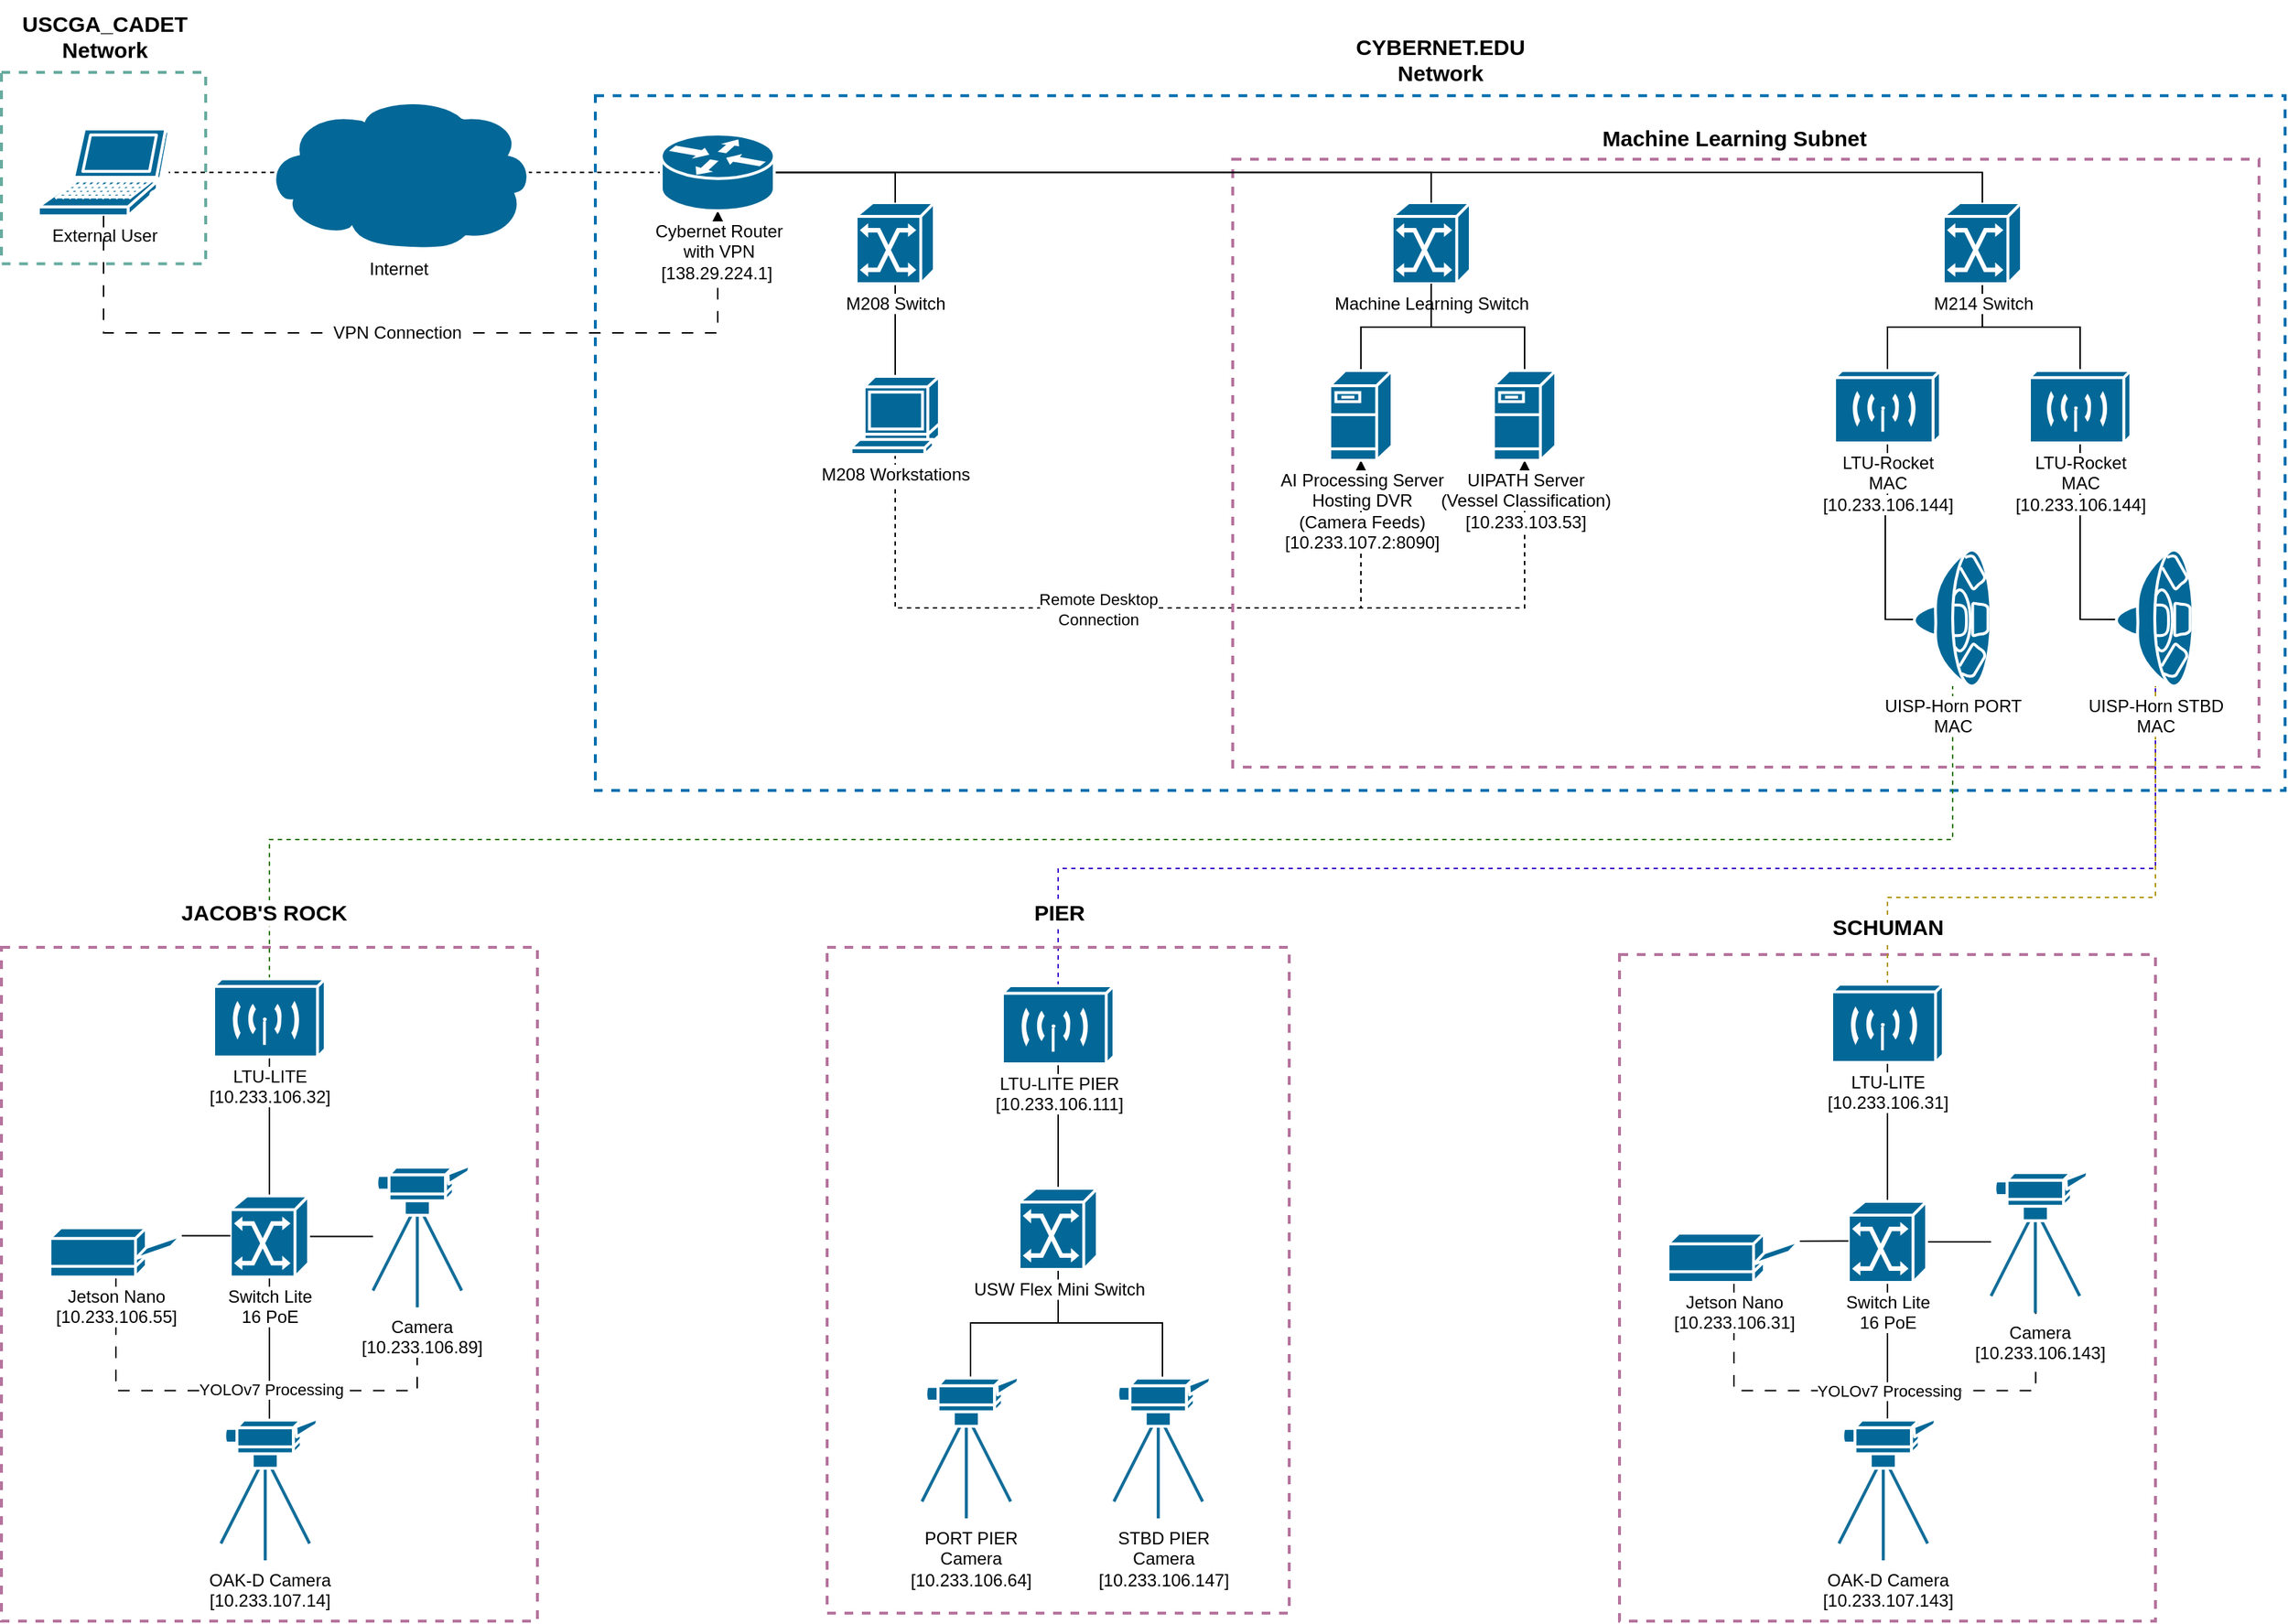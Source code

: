 <mxfile version="23.1.5" type="device">
  <diagram name="Page-1" id="EIQqQ-D2TEZldo85gOta">
    <mxGraphModel dx="2074" dy="1197" grid="1" gridSize="10" guides="1" tooltips="1" connect="1" arrows="1" fold="1" page="1" pageScale="1" pageWidth="850" pageHeight="1100" math="0" shadow="0">
      <root>
        <mxCell id="0" />
        <mxCell id="1" parent="0" />
        <mxCell id="iZx3XUQsl2NtSvlgJrzU-125" value="" style="rounded=0;whiteSpace=wrap;html=1;fillStyle=auto;fillColor=none;fontColor=#ffffff;strokeColor=#006EAF;dashed=1;align=center;strokeWidth=2;" parent="1" vertex="1">
          <mxGeometry x="510" y="106.12" width="1166.5" height="480" as="geometry" />
        </mxCell>
        <mxCell id="L0Q9ETwSBu3oOIiHteUa-1" style="edgeStyle=orthogonalEdgeStyle;rounded=0;orthogonalLoop=1;jettySize=auto;html=1;exitX=0.5;exitY=1;exitDx=0;exitDy=0;exitPerimeter=0;entryX=0.5;entryY=1;entryDx=0;entryDy=0;entryPerimeter=0;dashed=1;" edge="1" parent="1" source="iZx3XUQsl2NtSvlgJrzU-20" target="iZx3XUQsl2NtSvlgJrzU-136">
          <mxGeometry relative="1" as="geometry">
            <Array as="points">
              <mxPoint x="717" y="460" />
              <mxPoint x="1152" y="460" />
            </Array>
          </mxGeometry>
        </mxCell>
        <mxCell id="L0Q9ETwSBu3oOIiHteUa-3" style="edgeStyle=orthogonalEdgeStyle;rounded=0;orthogonalLoop=1;jettySize=auto;html=1;exitX=0.5;exitY=1;exitDx=0;exitDy=0;exitPerimeter=0;entryX=0.5;entryY=1;entryDx=0;entryDy=0;entryPerimeter=0;dashed=1;" edge="1" parent="1" source="iZx3XUQsl2NtSvlgJrzU-20" target="iZx3XUQsl2NtSvlgJrzU-17">
          <mxGeometry relative="1" as="geometry">
            <Array as="points">
              <mxPoint x="717" y="460" />
              <mxPoint x="1039" y="460" />
            </Array>
          </mxGeometry>
        </mxCell>
        <mxCell id="L0Q9ETwSBu3oOIiHteUa-7" value="Remote Desktop&lt;br&gt;Connection" style="edgeLabel;html=1;align=center;verticalAlign=middle;resizable=0;points=[];" vertex="1" connectable="0" parent="L0Q9ETwSBu3oOIiHteUa-3">
          <mxGeometry x="-0.071" y="-1" relative="1" as="geometry">
            <mxPoint as="offset" />
          </mxGeometry>
        </mxCell>
        <mxCell id="iZx3XUQsl2NtSvlgJrzU-140" style="edgeStyle=orthogonalEdgeStyle;rounded=0;orthogonalLoop=1;jettySize=auto;html=1;exitX=0.5;exitY=1;exitDx=0;exitDy=0;exitPerimeter=0;entryX=0.5;entryY=0.01;entryDx=0;entryDy=0;entryPerimeter=0;endArrow=none;endFill=0;" parent="1" source="iZx3XUQsl2NtSvlgJrzU-58" target="iZx3XUQsl2NtSvlgJrzU-138" edge="1">
          <mxGeometry relative="1" as="geometry" />
        </mxCell>
        <mxCell id="iZx3XUQsl2NtSvlgJrzU-79" value="" style="rounded=0;whiteSpace=wrap;html=1;fillStyle=auto;fillColor=none;fontColor=#ffffff;strokeColor=#B5739D;dashed=1;align=center;strokeWidth=2;" parent="1" vertex="1">
          <mxGeometry x="1217" y="699.5" width="370" height="460.5" as="geometry" />
        </mxCell>
        <mxCell id="iZx3XUQsl2NtSvlgJrzU-141" style="edgeStyle=orthogonalEdgeStyle;rounded=0;orthogonalLoop=1;jettySize=auto;html=1;exitX=0.5;exitY=1;exitDx=0;exitDy=0;exitPerimeter=0;endArrow=none;endFill=0;" parent="1" source="iZx3XUQsl2NtSvlgJrzU-83" target="iZx3XUQsl2NtSvlgJrzU-139" edge="1">
          <mxGeometry relative="1" as="geometry" />
        </mxCell>
        <mxCell id="iZx3XUQsl2NtSvlgJrzU-131" value="" style="rounded=0;whiteSpace=wrap;html=1;fillStyle=auto;fillColor=none;fontColor=#ffffff;strokeColor=#B5739D;dashed=1;align=center;strokeWidth=2;" parent="1" vertex="1">
          <mxGeometry x="950" y="150" width="708.5" height="420" as="geometry" />
        </mxCell>
        <mxCell id="iZx3XUQsl2NtSvlgJrzU-134" style="edgeStyle=orthogonalEdgeStyle;rounded=0;orthogonalLoop=1;jettySize=auto;html=1;exitX=0.5;exitY=0;exitDx=0;exitDy=0;exitPerimeter=0;endArrow=none;endFill=0;fillColor=#6a00ff;strokeColor=#3700CC;dashed=1;" parent="1" source="iZx3XUQsl2NtSvlgJrzU-45" target="iZx3XUQsl2NtSvlgJrzU-39" edge="1">
          <mxGeometry relative="1" as="geometry">
            <Array as="points">
              <mxPoint x="830" y="640" />
              <mxPoint x="1587" y="640" />
            </Array>
          </mxGeometry>
        </mxCell>
        <mxCell id="iZx3XUQsl2NtSvlgJrzU-135" value="&lt;font style=&quot;font-size: 15px;&quot;&gt;PIER&lt;/font&gt;" style="edgeLabel;html=1;align=center;verticalAlign=middle;resizable=0;points=[];fontStyle=1" parent="iZx3XUQsl2NtSvlgJrzU-134" vertex="1" connectable="0">
          <mxGeometry x="-0.869" y="-3" relative="1" as="geometry">
            <mxPoint x="-3" y="12" as="offset" />
          </mxGeometry>
        </mxCell>
        <mxCell id="iZx3XUQsl2NtSvlgJrzU-90" style="edgeStyle=orthogonalEdgeStyle;rounded=0;orthogonalLoop=1;jettySize=auto;html=1;exitX=0.5;exitY=0;exitDx=0;exitDy=0;exitPerimeter=0;endArrow=none;endFill=0;dashed=1;strokeWidth=1;fillColor=#e3c800;strokeColor=#B09500;" parent="1" source="iZx3XUQsl2NtSvlgJrzU-81" target="iZx3XUQsl2NtSvlgJrzU-39" edge="1">
          <mxGeometry relative="1" as="geometry">
            <Array as="points">
              <mxPoint x="1402" y="660" />
              <mxPoint x="1587" y="660" />
            </Array>
          </mxGeometry>
        </mxCell>
        <mxCell id="iZx3XUQsl2NtSvlgJrzU-102" value="&lt;font style=&quot;font-size: 15px;&quot;&gt;SCHUMAN&lt;/font&gt;" style="edgeLabel;html=1;align=center;verticalAlign=middle;resizable=0;points=[];fontStyle=1" parent="iZx3XUQsl2NtSvlgJrzU-90" vertex="1" connectable="0">
          <mxGeometry x="-0.227" y="2" relative="1" as="geometry">
            <mxPoint x="-91" y="22" as="offset" />
          </mxGeometry>
        </mxCell>
        <mxCell id="iZx3XUQsl2NtSvlgJrzU-112" style="edgeStyle=orthogonalEdgeStyle;rounded=0;orthogonalLoop=1;jettySize=auto;html=1;exitX=0.5;exitY=1;exitDx=0;exitDy=0;exitPerimeter=0;entryX=0.46;entryY=1;entryDx=0;entryDy=0;entryPerimeter=0;dashed=1;dashPattern=8 8;endArrow=none;endFill=0;" parent="1" source="iZx3XUQsl2NtSvlgJrzU-85" target="iZx3XUQsl2NtSvlgJrzU-84" edge="1">
          <mxGeometry relative="1" as="geometry">
            <Array as="points">
              <mxPoint x="1296.5" y="1000.75" />
              <mxPoint x="1504.5" y="1000.75" />
            </Array>
          </mxGeometry>
        </mxCell>
        <mxCell id="iZx3XUQsl2NtSvlgJrzU-113" value="YOLOv7 Processing" style="edgeLabel;html=1;align=center;verticalAlign=middle;resizable=0;points=[];" parent="iZx3XUQsl2NtSvlgJrzU-112" vertex="1" connectable="0">
          <mxGeometry x="0.039" relative="1" as="geometry">
            <mxPoint x="6" as="offset" />
          </mxGeometry>
        </mxCell>
        <mxCell id="iZx3XUQsl2NtSvlgJrzU-87" value="" style="rounded=0;whiteSpace=wrap;html=1;fillStyle=auto;fillColor=none;fontColor=#ffffff;strokeColor=#B5739D;dashed=1;align=center;strokeWidth=2;" parent="1" vertex="1">
          <mxGeometry x="100" y="694.5" width="370" height="465.5" as="geometry" />
        </mxCell>
        <mxCell id="iZx3XUQsl2NtSvlgJrzU-110" style="edgeStyle=orthogonalEdgeStyle;rounded=0;orthogonalLoop=1;jettySize=auto;html=1;exitX=0.5;exitY=1;exitDx=0;exitDy=0;exitPerimeter=0;entryX=0.455;entryY=1.179;entryDx=0;entryDy=0;entryPerimeter=0;endArrow=none;endFill=0;dashed=1;dashPattern=8 8;" parent="1" source="iZx3XUQsl2NtSvlgJrzU-60" target="iZx3XUQsl2NtSvlgJrzU-59" edge="1">
          <mxGeometry relative="1" as="geometry">
            <Array as="points">
              <mxPoint x="179" y="1000.75" />
              <mxPoint x="387" y="1000.75" />
            </Array>
          </mxGeometry>
        </mxCell>
        <mxCell id="iZx3XUQsl2NtSvlgJrzU-111" value="YOLOv7 Processing" style="edgeLabel;html=1;align=center;verticalAlign=middle;resizable=0;points=[];" parent="iZx3XUQsl2NtSvlgJrzU-110" vertex="1" connectable="0">
          <mxGeometry x="-0.037" y="-4" relative="1" as="geometry">
            <mxPoint x="28" y="-5" as="offset" />
          </mxGeometry>
        </mxCell>
        <mxCell id="iZx3XUQsl2NtSvlgJrzU-3" value="" style="rounded=0;whiteSpace=wrap;html=1;fillStyle=auto;fillColor=none;fontColor=#ffffff;strokeColor=#67AB9F;dashed=1;align=center;strokeWidth=2;" parent="1" vertex="1">
          <mxGeometry x="100" y="90" width="141" height="132.24" as="geometry" />
        </mxCell>
        <mxCell id="iZx3XUQsl2NtSvlgJrzU-88" value="" style="rounded=0;whiteSpace=wrap;html=1;fillStyle=auto;fillColor=none;fontColor=#ffffff;strokeColor=#B5739D;dashed=1;align=center;strokeWidth=2;" parent="1" vertex="1">
          <mxGeometry x="670" y="694.5" width="319" height="460" as="geometry" />
        </mxCell>
        <mxCell id="iZx3XUQsl2NtSvlgJrzU-92" style="edgeStyle=orthogonalEdgeStyle;rounded=0;orthogonalLoop=1;jettySize=auto;html=1;exitX=0.5;exitY=0;exitDx=0;exitDy=0;exitPerimeter=0;endArrow=none;endFill=0;dashed=1;strokeWidth=1;fillColor=#60a917;strokeColor=#2D7600;" parent="1" source="iZx3XUQsl2NtSvlgJrzU-57" target="iZx3XUQsl2NtSvlgJrzU-38" edge="1">
          <mxGeometry relative="1" as="geometry">
            <Array as="points">
              <mxPoint x="285" y="620" />
              <mxPoint x="1447" y="620" />
            </Array>
          </mxGeometry>
        </mxCell>
        <mxCell id="iZx3XUQsl2NtSvlgJrzU-99" value="&lt;font style=&quot;font-size: 15px;&quot;&gt;JACOB&#39;S ROCK&lt;/font&gt;" style="edgeLabel;html=1;align=center;verticalAlign=middle;resizable=0;points=[];fontStyle=1" parent="iZx3XUQsl2NtSvlgJrzU-92" vertex="1" connectable="0">
          <mxGeometry x="-0.751" relative="1" as="geometry">
            <mxPoint x="-78" y="50" as="offset" />
          </mxGeometry>
        </mxCell>
        <mxCell id="iZx3XUQsl2NtSvlgJrzU-76" style="edgeStyle=orthogonalEdgeStyle;rounded=0;orthogonalLoop=1;jettySize=auto;html=1;exitX=0.5;exitY=1;exitDx=0;exitDy=0;exitPerimeter=0;endArrow=none;endFill=0;" parent="1" source="iZx3XUQsl2NtSvlgJrzU-45" target="iZx3XUQsl2NtSvlgJrzU-48" edge="1">
          <mxGeometry relative="1" as="geometry" />
        </mxCell>
        <mxCell id="iZx3XUQsl2NtSvlgJrzU-72" style="edgeStyle=orthogonalEdgeStyle;rounded=0;orthogonalLoop=1;jettySize=auto;html=1;exitX=0.5;exitY=1;exitDx=0;exitDy=0;exitPerimeter=0;endArrow=none;endFill=0;" parent="1" source="iZx3XUQsl2NtSvlgJrzU-48" target="iZx3XUQsl2NtSvlgJrzU-46" edge="1">
          <mxGeometry relative="1" as="geometry" />
        </mxCell>
        <mxCell id="iZx3XUQsl2NtSvlgJrzU-73" style="edgeStyle=orthogonalEdgeStyle;rounded=0;orthogonalLoop=1;jettySize=auto;html=1;exitX=0.5;exitY=1;exitDx=0;exitDy=0;exitPerimeter=0;entryX=0.5;entryY=0.01;entryDx=0;entryDy=0;entryPerimeter=0;endArrow=none;endFill=0;" parent="1" source="iZx3XUQsl2NtSvlgJrzU-48" target="iZx3XUQsl2NtSvlgJrzU-47" edge="1">
          <mxGeometry relative="1" as="geometry" />
        </mxCell>
        <mxCell id="iZx3XUQsl2NtSvlgJrzU-69" style="edgeStyle=orthogonalEdgeStyle;rounded=0;orthogonalLoop=1;jettySize=auto;html=1;exitX=0.5;exitY=1;exitDx=0;exitDy=0;exitPerimeter=0;entryX=0;entryY=0.51;entryDx=0;entryDy=0;entryPerimeter=0;endArrow=none;endFill=0;" parent="1" source="iZx3XUQsl2NtSvlgJrzU-23" target="iZx3XUQsl2NtSvlgJrzU-38" edge="1">
          <mxGeometry relative="1" as="geometry" />
        </mxCell>
        <mxCell id="iZx3XUQsl2NtSvlgJrzU-70" style="edgeStyle=orthogonalEdgeStyle;rounded=0;orthogonalLoop=1;jettySize=auto;html=1;exitX=0.5;exitY=1;exitDx=0;exitDy=0;exitPerimeter=0;entryX=0;entryY=0.51;entryDx=0;entryDy=0;entryPerimeter=0;endArrow=none;endFill=0;" parent="1" source="iZx3XUQsl2NtSvlgJrzU-24" target="iZx3XUQsl2NtSvlgJrzU-39" edge="1">
          <mxGeometry relative="1" as="geometry" />
        </mxCell>
        <mxCell id="iZx3XUQsl2NtSvlgJrzU-67" style="edgeStyle=orthogonalEdgeStyle;rounded=0;orthogonalLoop=1;jettySize=auto;html=1;exitX=0.5;exitY=1;exitDx=0;exitDy=0;exitPerimeter=0;entryX=0.5;entryY=0;entryDx=0;entryDy=0;entryPerimeter=0;endArrow=none;endFill=0;" parent="1" source="iZx3XUQsl2NtSvlgJrzU-12" target="iZx3XUQsl2NtSvlgJrzU-20" edge="1">
          <mxGeometry relative="1" as="geometry" />
        </mxCell>
        <mxCell id="iZx3XUQsl2NtSvlgJrzU-1" value="&lt;span style=&quot;background-color: rgb(255, 255, 255);&quot;&gt;External User&lt;/span&gt;" style="shape=mxgraph.cisco.computers_and_peripherals.laptop;sketch=0;html=1;pointerEvents=1;dashed=0;fillColor=#036897;strokeColor=#ffffff;strokeWidth=2;verticalLabelPosition=bottom;verticalAlign=top;align=center;outlineConnect=0;" parent="1" vertex="1">
          <mxGeometry x="125.5" y="129.12" width="90" height="60" as="geometry" />
        </mxCell>
        <mxCell id="iZx3XUQsl2NtSvlgJrzU-7" style="edgeStyle=none;rounded=0;orthogonalLoop=1;jettySize=auto;html=1;exitX=0.04;exitY=0.5;exitDx=0;exitDy=0;exitPerimeter=0;endArrow=none;endFill=0;dashed=1;" parent="1" source="iZx3XUQsl2NtSvlgJrzU-5" target="iZx3XUQsl2NtSvlgJrzU-1" edge="1">
          <mxGeometry relative="1" as="geometry" />
        </mxCell>
        <mxCell id="iZx3XUQsl2NtSvlgJrzU-10" style="edgeStyle=none;rounded=0;orthogonalLoop=1;jettySize=auto;html=1;exitX=0.98;exitY=0.5;exitDx=0;exitDy=0;exitPerimeter=0;endArrow=none;endFill=0;dashed=1;" parent="1" source="iZx3XUQsl2NtSvlgJrzU-5" target="iZx3XUQsl2NtSvlgJrzU-9" edge="1">
          <mxGeometry relative="1" as="geometry" />
        </mxCell>
        <mxCell id="iZx3XUQsl2NtSvlgJrzU-5" value="&lt;span style=&quot;background-color: rgb(255, 255, 255);&quot;&gt;Internet&lt;/span&gt;" style="shape=mxgraph.cisco.storage.cloud;sketch=0;html=1;pointerEvents=1;dashed=0;fillColor=#036897;strokeColor=#ffffff;strokeWidth=2;verticalLabelPosition=bottom;verticalAlign=top;align=center;outlineConnect=0;" parent="1" vertex="1">
          <mxGeometry x="281" y="106.12" width="186" height="106" as="geometry" />
        </mxCell>
        <mxCell id="iZx3XUQsl2NtSvlgJrzU-68" style="edgeStyle=orthogonalEdgeStyle;rounded=0;orthogonalLoop=1;jettySize=auto;html=1;exitX=0.5;exitY=1;exitDx=0;exitDy=0;exitPerimeter=0;endArrow=none;endFill=0;" parent="1" source="iZx3XUQsl2NtSvlgJrzU-11" target="iZx3XUQsl2NtSvlgJrzU-17" edge="1">
          <mxGeometry relative="1" as="geometry" />
        </mxCell>
        <mxCell id="iZx3XUQsl2NtSvlgJrzU-11" value="&lt;span style=&quot;background-color: rgb(255, 255, 255);&quot;&gt;Machine Learning Switch&lt;/span&gt;" style="shape=mxgraph.cisco.switches.atm_switch;sketch=0;html=1;pointerEvents=1;dashed=0;fillColor=#036897;strokeColor=#ffffff;strokeWidth=2;verticalLabelPosition=bottom;verticalAlign=top;align=center;outlineConnect=0;" parent="1" vertex="1">
          <mxGeometry x="1060" y="180" width="54" height="56" as="geometry" />
        </mxCell>
        <mxCell id="iZx3XUQsl2NtSvlgJrzU-12" value="&lt;span style=&quot;background-color: rgb(255, 255, 255);&quot;&gt;M208 Switch&lt;/span&gt;" style="shape=mxgraph.cisco.switches.atm_switch;sketch=0;html=1;pointerEvents=1;dashed=0;fillColor=#036897;strokeColor=#ffffff;strokeWidth=2;verticalLabelPosition=bottom;verticalAlign=top;align=center;outlineConnect=0;" parent="1" vertex="1">
          <mxGeometry x="690" y="180" width="54" height="56" as="geometry" />
        </mxCell>
        <mxCell id="iZx3XUQsl2NtSvlgJrzU-74" style="edgeStyle=orthogonalEdgeStyle;rounded=0;orthogonalLoop=1;jettySize=auto;html=1;exitX=0.5;exitY=1;exitDx=0;exitDy=0;exitPerimeter=0;endArrow=none;endFill=0;" parent="1" source="iZx3XUQsl2NtSvlgJrzU-13" target="iZx3XUQsl2NtSvlgJrzU-23" edge="1">
          <mxGeometry relative="1" as="geometry" />
        </mxCell>
        <mxCell id="iZx3XUQsl2NtSvlgJrzU-75" style="edgeStyle=orthogonalEdgeStyle;rounded=0;orthogonalLoop=1;jettySize=auto;html=1;exitX=0.5;exitY=1;exitDx=0;exitDy=0;exitPerimeter=0;endArrow=none;endFill=0;" parent="1" source="iZx3XUQsl2NtSvlgJrzU-13" target="iZx3XUQsl2NtSvlgJrzU-24" edge="1">
          <mxGeometry relative="1" as="geometry" />
        </mxCell>
        <mxCell id="iZx3XUQsl2NtSvlgJrzU-13" value="&lt;span style=&quot;background-color: rgb(255, 255, 255);&quot;&gt;M214 Switch&lt;/span&gt;" style="shape=mxgraph.cisco.switches.atm_switch;sketch=0;html=1;pointerEvents=1;dashed=0;fillColor=#036897;strokeColor=#ffffff;strokeWidth=2;verticalLabelPosition=bottom;verticalAlign=top;align=center;outlineConnect=0;" parent="1" vertex="1">
          <mxGeometry x="1440.5" y="180" width="54" height="56" as="geometry" />
        </mxCell>
        <mxCell id="iZx3XUQsl2NtSvlgJrzU-14" style="edgeStyle=orthogonalEdgeStyle;rounded=0;orthogonalLoop=1;jettySize=auto;html=1;exitX=1;exitY=0.5;exitDx=0;exitDy=0;exitPerimeter=0;entryX=0.5;entryY=0;entryDx=0;entryDy=0;entryPerimeter=0;endArrow=none;endFill=0;" parent="1" source="iZx3XUQsl2NtSvlgJrzU-9" target="iZx3XUQsl2NtSvlgJrzU-11" edge="1">
          <mxGeometry relative="1" as="geometry" />
        </mxCell>
        <mxCell id="iZx3XUQsl2NtSvlgJrzU-15" style="edgeStyle=orthogonalEdgeStyle;rounded=0;orthogonalLoop=1;jettySize=auto;html=1;exitX=1;exitY=0.5;exitDx=0;exitDy=0;exitPerimeter=0;entryX=0.5;entryY=0;entryDx=0;entryDy=0;entryPerimeter=0;endArrow=none;endFill=0;" parent="1" source="iZx3XUQsl2NtSvlgJrzU-9" target="iZx3XUQsl2NtSvlgJrzU-13" edge="1">
          <mxGeometry relative="1" as="geometry" />
        </mxCell>
        <mxCell id="iZx3XUQsl2NtSvlgJrzU-16" style="edgeStyle=orthogonalEdgeStyle;rounded=0;orthogonalLoop=1;jettySize=auto;html=1;exitX=1;exitY=0.5;exitDx=0;exitDy=0;exitPerimeter=0;entryX=0.5;entryY=0;entryDx=0;entryDy=0;entryPerimeter=0;endArrow=none;endFill=0;" parent="1" source="iZx3XUQsl2NtSvlgJrzU-9" target="iZx3XUQsl2NtSvlgJrzU-12" edge="1">
          <mxGeometry relative="1" as="geometry" />
        </mxCell>
        <mxCell id="iZx3XUQsl2NtSvlgJrzU-17" value="&lt;span style=&quot;background-color: rgb(255, 255, 255);&quot;&gt;AI Processing Server&lt;br&gt;Hosting DVR&lt;br&gt;(Camera Feeds)&lt;br&gt;[10.233.107.2:8090]&lt;/span&gt;" style="shape=mxgraph.cisco.servers.fileserver;sketch=0;html=1;pointerEvents=1;dashed=0;fillColor=#036897;strokeColor=#ffffff;strokeWidth=2;verticalLabelPosition=bottom;verticalAlign=top;align=center;outlineConnect=0;" parent="1" vertex="1">
          <mxGeometry x="1017" y="296" width="43" height="62" as="geometry" />
        </mxCell>
        <mxCell id="iZx3XUQsl2NtSvlgJrzU-23" value="&lt;span style=&quot;background-color: rgb(255, 255, 255);&quot;&gt;LTU-Rocket&lt;br&gt;MAC&lt;br&gt;[10.233.106.144]&lt;/span&gt;" style="shape=mxgraph.cisco.wireless.wireless_transport;sketch=0;html=1;pointerEvents=1;dashed=0;fillColor=#036897;strokeColor=#ffffff;strokeWidth=2;verticalLabelPosition=bottom;verticalAlign=top;align=center;outlineConnect=0;" parent="1" vertex="1">
          <mxGeometry x="1365.5" y="296" width="73" height="50" as="geometry" />
        </mxCell>
        <mxCell id="iZx3XUQsl2NtSvlgJrzU-24" value="&lt;span style=&quot;background-color: rgb(255, 255, 255);&quot;&gt;LTU-Rocket &lt;br&gt;MAC&lt;br style=&quot;border-color: var(--border-color);&quot;&gt;[10.233.106.144]&lt;/span&gt;" style="shape=mxgraph.cisco.wireless.wireless_transport;sketch=0;html=1;pointerEvents=1;dashed=0;fillColor=#036897;strokeColor=#ffffff;strokeWidth=2;verticalLabelPosition=bottom;verticalAlign=top;align=center;outlineConnect=0;" parent="1" vertex="1">
          <mxGeometry x="1500" y="296" width="70" height="50" as="geometry" />
        </mxCell>
        <mxCell id="iZx3XUQsl2NtSvlgJrzU-38" value="&lt;span style=&quot;background-color: rgb(255, 255, 255);&quot;&gt;UISP-Horn PORT&lt;br&gt;MAC&lt;/span&gt;" style="shape=mxgraph.cisco.computers_and_peripherals.speaker;sketch=0;html=1;pointerEvents=1;dashed=0;fillColor=#036897;strokeColor=#ffffff;strokeWidth=2;verticalLabelPosition=bottom;verticalAlign=top;align=center;outlineConnect=0;" parent="1" vertex="1">
          <mxGeometry x="1420.5" y="420" width="53" height="94" as="geometry" />
        </mxCell>
        <mxCell id="iZx3XUQsl2NtSvlgJrzU-39" value="&lt;span style=&quot;background-color: rgb(255, 255, 255);&quot;&gt;UISP-Horn STBD&lt;br&gt;MAC&lt;/span&gt;" style="shape=mxgraph.cisco.computers_and_peripherals.speaker;sketch=0;html=1;pointerEvents=1;dashed=0;fillColor=#036897;strokeColor=#ffffff;strokeWidth=2;verticalLabelPosition=bottom;verticalAlign=top;align=center;outlineConnect=0;" parent="1" vertex="1">
          <mxGeometry x="1560" y="420" width="53" height="94" as="geometry" />
        </mxCell>
        <mxCell id="iZx3XUQsl2NtSvlgJrzU-45" value="&lt;span style=&quot;background-color: rgb(255, 255, 255);&quot;&gt;LTU-LITE PIER&lt;br&gt;[10.233.106.111]&lt;/span&gt;" style="shape=mxgraph.cisco.wireless.wireless_transport;sketch=0;html=1;pointerEvents=1;dashed=0;fillColor=#036897;strokeColor=#ffffff;strokeWidth=2;verticalLabelPosition=bottom;verticalAlign=top;align=center;outlineConnect=0;" parent="1" vertex="1">
          <mxGeometry x="791" y="721" width="77" height="54" as="geometry" />
        </mxCell>
        <mxCell id="iZx3XUQsl2NtSvlgJrzU-47" value="&lt;span style=&quot;background-color: rgb(255, 255, 255);&quot;&gt;STBD PIER&lt;br&gt;Camera&lt;br&gt;[10.233.106.147]&lt;/span&gt;" style="shape=mxgraph.cisco.computers_and_peripherals.video_camera;sketch=0;html=1;pointerEvents=1;dashed=0;fillColor=#036897;strokeColor=#ffffff;strokeWidth=2;verticalLabelPosition=bottom;verticalAlign=top;align=center;outlineConnect=0;" parent="1" vertex="1">
          <mxGeometry x="868" y="991" width="67" height="98" as="geometry" />
        </mxCell>
        <mxCell id="iZx3XUQsl2NtSvlgJrzU-46" value="&lt;span style=&quot;background-color: rgb(255, 255, 255);&quot;&gt;PORT PIER&lt;br&gt;Camera&lt;br&gt;[10.233.106.64]&lt;/span&gt;" style="shape=mxgraph.cisco.computers_and_peripherals.video_camera;sketch=0;html=1;pointerEvents=1;dashed=0;fillColor=#036897;strokeColor=#ffffff;strokeWidth=2;verticalLabelPosition=bottom;verticalAlign=top;align=center;outlineConnect=0;" parent="1" vertex="1">
          <mxGeometry x="735.5" y="991" width="67" height="98" as="geometry" />
        </mxCell>
        <mxCell id="iZx3XUQsl2NtSvlgJrzU-48" value="&lt;span style=&quot;background-color: rgb(255, 255, 255);&quot;&gt;USW Flex Mini Switch&lt;/span&gt;" style="shape=mxgraph.cisco.switches.atm_switch;sketch=0;html=1;pointerEvents=1;dashed=0;fillColor=#036897;strokeColor=#ffffff;strokeWidth=2;verticalLabelPosition=bottom;verticalAlign=top;align=center;outlineConnect=0;" parent="1" vertex="1">
          <mxGeometry x="802.5" y="861" width="54" height="56" as="geometry" />
        </mxCell>
        <mxCell id="iZx3XUQsl2NtSvlgJrzU-71" style="edgeStyle=orthogonalEdgeStyle;rounded=0;orthogonalLoop=1;jettySize=auto;html=1;exitX=0.5;exitY=1;exitDx=0;exitDy=0;exitPerimeter=0;endArrow=none;endFill=0;" parent="1" source="iZx3XUQsl2NtSvlgJrzU-57" target="iZx3XUQsl2NtSvlgJrzU-58" edge="1">
          <mxGeometry relative="1" as="geometry" />
        </mxCell>
        <mxCell id="iZx3XUQsl2NtSvlgJrzU-57" value="&lt;span style=&quot;background-color: rgb(255, 255, 255);&quot;&gt;LTU-LITE&lt;br&gt;[10.233.106.32]&lt;/span&gt;" style="shape=mxgraph.cisco.wireless.wireless_transport;sketch=0;html=1;pointerEvents=1;dashed=0;fillColor=#036897;strokeColor=#ffffff;strokeWidth=2;verticalLabelPosition=bottom;verticalAlign=top;align=center;outlineConnect=0;" parent="1" vertex="1">
          <mxGeometry x="246.5" y="716.25" width="77" height="54" as="geometry" />
        </mxCell>
        <mxCell id="iZx3XUQsl2NtSvlgJrzU-64" style="edgeStyle=orthogonalEdgeStyle;rounded=0;orthogonalLoop=1;jettySize=auto;html=1;exitX=1;exitY=0.5;exitDx=0;exitDy=0;exitPerimeter=0;endArrow=none;endFill=0;" parent="1" source="iZx3XUQsl2NtSvlgJrzU-58" target="iZx3XUQsl2NtSvlgJrzU-59" edge="1">
          <mxGeometry relative="1" as="geometry" />
        </mxCell>
        <mxCell id="iZx3XUQsl2NtSvlgJrzU-58" value="&lt;span style=&quot;background-color: rgb(255, 255, 255);&quot;&gt;Switch Lite&lt;br&gt;16 PoE&lt;/span&gt;" style="shape=mxgraph.cisco.switches.atm_switch;sketch=0;html=1;pointerEvents=1;dashed=0;fillColor=#036897;strokeColor=#ffffff;strokeWidth=2;verticalLabelPosition=bottom;verticalAlign=top;align=center;outlineConnect=0;" parent="1" vertex="1">
          <mxGeometry x="258" y="866.25" width="54" height="56" as="geometry" />
        </mxCell>
        <mxCell id="iZx3XUQsl2NtSvlgJrzU-59" value="&lt;span style=&quot;background-color: rgb(255, 255, 255);&quot;&gt;Camera&lt;br&gt;[10.233.106.89]&lt;/span&gt;" style="shape=mxgraph.cisco.computers_and_peripherals.video_camera;sketch=0;html=1;pointerEvents=1;dashed=0;fillColor=#036897;strokeColor=#ffffff;strokeWidth=2;verticalLabelPosition=bottom;verticalAlign=top;align=center;outlineConnect=0;" parent="1" vertex="1">
          <mxGeometry x="356.5" y="845.25" width="67" height="98" as="geometry" />
        </mxCell>
        <mxCell id="iZx3XUQsl2NtSvlgJrzU-60" value="&lt;span style=&quot;background-color: rgb(255, 255, 255);&quot;&gt;Jetson Nano&lt;br&gt;[10.233.106.55]&lt;/span&gt;" style="shape=mxgraph.cisco.computers_and_peripherals.printer;sketch=0;html=1;pointerEvents=1;dashed=0;fillColor=#036897;strokeColor=#ffffff;strokeWidth=2;verticalLabelPosition=bottom;verticalAlign=top;align=center;outlineConnect=0;" parent="1" vertex="1">
          <mxGeometry x="133.5" y="888.25" width="91" height="34" as="geometry" />
        </mxCell>
        <mxCell id="iZx3XUQsl2NtSvlgJrzU-61" style="edgeStyle=orthogonalEdgeStyle;rounded=0;orthogonalLoop=1;jettySize=auto;html=1;exitX=1;exitY=0.16;exitDx=0;exitDy=0;exitPerimeter=0;entryX=0;entryY=0.5;entryDx=0;entryDy=0;entryPerimeter=0;endArrow=none;endFill=0;" parent="1" source="iZx3XUQsl2NtSvlgJrzU-60" target="iZx3XUQsl2NtSvlgJrzU-58" edge="1">
          <mxGeometry relative="1" as="geometry" />
        </mxCell>
        <mxCell id="iZx3XUQsl2NtSvlgJrzU-80" style="edgeStyle=orthogonalEdgeStyle;rounded=0;orthogonalLoop=1;jettySize=auto;html=1;exitX=0.5;exitY=1;exitDx=0;exitDy=0;exitPerimeter=0;endArrow=none;endFill=0;" parent="1" source="iZx3XUQsl2NtSvlgJrzU-81" target="iZx3XUQsl2NtSvlgJrzU-83" edge="1">
          <mxGeometry relative="1" as="geometry" />
        </mxCell>
        <mxCell id="iZx3XUQsl2NtSvlgJrzU-81" value="&lt;span style=&quot;background-color: rgb(255, 255, 255);&quot;&gt;LTU-LITE&lt;br&gt;[10.233.106.31]&lt;/span&gt;" style="shape=mxgraph.cisco.wireless.wireless_transport;sketch=0;html=1;pointerEvents=1;dashed=0;fillColor=#036897;strokeColor=#ffffff;strokeWidth=2;verticalLabelPosition=bottom;verticalAlign=top;align=center;outlineConnect=0;" parent="1" vertex="1">
          <mxGeometry x="1363.5" y="720" width="77" height="54" as="geometry" />
        </mxCell>
        <mxCell id="iZx3XUQsl2NtSvlgJrzU-82" style="edgeStyle=orthogonalEdgeStyle;rounded=0;orthogonalLoop=1;jettySize=auto;html=1;exitX=1;exitY=0.5;exitDx=0;exitDy=0;exitPerimeter=0;endArrow=none;endFill=0;" parent="1" source="iZx3XUQsl2NtSvlgJrzU-83" target="iZx3XUQsl2NtSvlgJrzU-84" edge="1">
          <mxGeometry relative="1" as="geometry" />
        </mxCell>
        <mxCell id="iZx3XUQsl2NtSvlgJrzU-83" value="&lt;span style=&quot;background-color: rgb(255, 255, 255);&quot;&gt;Switch Lite&lt;br&gt;16 PoE&lt;/span&gt;" style="shape=mxgraph.cisco.switches.atm_switch;sketch=0;html=1;pointerEvents=1;dashed=0;fillColor=#036897;strokeColor=#ffffff;strokeWidth=2;verticalLabelPosition=bottom;verticalAlign=top;align=center;outlineConnect=0;" parent="1" vertex="1">
          <mxGeometry x="1375" y="870" width="54" height="56" as="geometry" />
        </mxCell>
        <mxCell id="iZx3XUQsl2NtSvlgJrzU-84" value="&lt;span style=&quot;background-color: rgb(255, 255, 255);&quot;&gt;Camera&lt;br&gt;[10.233.106.143]&lt;/span&gt;" style="shape=mxgraph.cisco.computers_and_peripherals.video_camera;sketch=0;html=1;pointerEvents=1;dashed=0;fillColor=#036897;strokeColor=#ffffff;strokeWidth=2;verticalLabelPosition=bottom;verticalAlign=top;align=center;outlineConnect=0;" parent="1" vertex="1">
          <mxGeometry x="1473.5" y="849" width="67" height="98" as="geometry" />
        </mxCell>
        <mxCell id="iZx3XUQsl2NtSvlgJrzU-85" value="&lt;span style=&quot;background-color: rgb(255, 255, 255);&quot;&gt;Jetson Nano&lt;br&gt;[10.233.106.31]&lt;/span&gt;" style="shape=mxgraph.cisco.computers_and_peripherals.printer;sketch=0;html=1;pointerEvents=1;dashed=0;fillColor=#036897;strokeColor=#ffffff;strokeWidth=2;verticalLabelPosition=bottom;verticalAlign=top;align=center;outlineConnect=0;" parent="1" vertex="1">
          <mxGeometry x="1250.5" y="892" width="91" height="34" as="geometry" />
        </mxCell>
        <mxCell id="iZx3XUQsl2NtSvlgJrzU-86" style="edgeStyle=orthogonalEdgeStyle;rounded=0;orthogonalLoop=1;jettySize=auto;html=1;exitX=1;exitY=0.16;exitDx=0;exitDy=0;exitPerimeter=0;entryX=0;entryY=0.5;entryDx=0;entryDy=0;entryPerimeter=0;endArrow=none;endFill=0;" parent="1" source="iZx3XUQsl2NtSvlgJrzU-85" target="iZx3XUQsl2NtSvlgJrzU-83" edge="1">
          <mxGeometry relative="1" as="geometry" />
        </mxCell>
        <mxCell id="iZx3XUQsl2NtSvlgJrzU-124" value="&lt;font style=&quot;font-size: 15px; background-color: rgb(255, 255, 255);&quot;&gt;USCGA_CADET&lt;br&gt;Network&lt;/font&gt;" style="text;html=1;align=center;verticalAlign=middle;resizable=0;points=[];autosize=1;strokeColor=none;fillColor=none;fontStyle=1" parent="1" vertex="1">
          <mxGeometry x="101" y="40" width="140" height="50" as="geometry" />
        </mxCell>
        <mxCell id="iZx3XUQsl2NtSvlgJrzU-108" style="edgeStyle=orthogonalEdgeStyle;rounded=0;orthogonalLoop=1;jettySize=auto;html=1;exitX=0.5;exitY=1;exitDx=0;exitDy=0;exitPerimeter=0;entryX=0.5;entryY=1;entryDx=0;entryDy=0;entryPerimeter=0;dashed=1;dashPattern=8 8;endArrow=classic;endFill=1;" parent="1" source="iZx3XUQsl2NtSvlgJrzU-1" target="iZx3XUQsl2NtSvlgJrzU-9" edge="1">
          <mxGeometry relative="1" as="geometry">
            <Array as="points">
              <mxPoint x="170.5" y="270" />
              <mxPoint x="594.5" y="270" />
            </Array>
          </mxGeometry>
        </mxCell>
        <mxCell id="iZx3XUQsl2NtSvlgJrzU-109" value="&lt;font style=&quot;font-size: 12px;&quot;&gt;VPN Connection&lt;/font&gt;" style="edgeLabel;html=1;align=center;verticalAlign=middle;resizable=0;points=[];" parent="iZx3XUQsl2NtSvlgJrzU-108" vertex="1" connectable="0">
          <mxGeometry x="0.109" y="-4" relative="1" as="geometry">
            <mxPoint x="-43" y="-4" as="offset" />
          </mxGeometry>
        </mxCell>
        <mxCell id="iZx3XUQsl2NtSvlgJrzU-126" value="&lt;font style=&quot;font-size: 15px;&quot;&gt;&lt;span style=&quot;background-color: rgb(255, 255, 255);&quot;&gt;CYBERNET.EDU&lt;br&gt;Network&lt;/span&gt;&lt;br&gt;&lt;/font&gt;" style="text;html=1;align=center;verticalAlign=middle;resizable=0;points=[];autosize=1;strokeColor=none;fillColor=none;fontStyle=1" parent="1" vertex="1">
          <mxGeometry x="1023.25" y="56.12" width="140" height="50" as="geometry" />
        </mxCell>
        <mxCell id="iZx3XUQsl2NtSvlgJrzU-9" value="&lt;span style=&quot;background-color: rgb(255, 255, 255);&quot;&gt;Cybernet Router&lt;br&gt;with VPN&lt;br&gt;[138.29.224.1]&amp;nbsp;&lt;/span&gt;" style="shape=mxgraph.cisco.routers.router;sketch=0;html=1;pointerEvents=1;dashed=0;fillColor=#036897;strokeColor=#ffffff;strokeWidth=2;verticalLabelPosition=bottom;verticalAlign=top;align=center;outlineConnect=0;" parent="1" vertex="1">
          <mxGeometry x="555.5" y="132.62" width="78" height="53" as="geometry" />
        </mxCell>
        <mxCell id="iZx3XUQsl2NtSvlgJrzU-132" value="&lt;font style=&quot;font-size: 15px; background-color: rgb(255, 255, 255);&quot;&gt;Machine Learning Subnet&lt;/font&gt;" style="text;html=1;align=center;verticalAlign=middle;resizable=0;points=[];autosize=1;strokeColor=none;fillColor=none;fontStyle=1" parent="1" vertex="1">
          <mxGeometry x="1191" y="120" width="210" height="30" as="geometry" />
        </mxCell>
        <mxCell id="iZx3XUQsl2NtSvlgJrzU-137" style="edgeStyle=orthogonalEdgeStyle;rounded=0;orthogonalLoop=1;jettySize=auto;html=1;exitX=0.5;exitY=1;exitDx=0;exitDy=0;exitPerimeter=0;entryX=0.5;entryY=0;entryDx=0;entryDy=0;entryPerimeter=0;endArrow=none;endFill=0;" parent="1" source="iZx3XUQsl2NtSvlgJrzU-11" target="iZx3XUQsl2NtSvlgJrzU-136" edge="1">
          <mxGeometry relative="1" as="geometry" />
        </mxCell>
        <mxCell id="iZx3XUQsl2NtSvlgJrzU-138" value="OAK-D Camera&lt;br&gt;[10.233.107.14]" style="shape=mxgraph.cisco.computers_and_peripherals.video_camera;sketch=0;html=1;pointerEvents=1;dashed=0;fillColor=#036897;strokeColor=#ffffff;strokeWidth=2;verticalLabelPosition=bottom;verticalAlign=top;align=center;outlineConnect=0;" parent="1" vertex="1">
          <mxGeometry x="251.5" y="1020" width="67" height="98" as="geometry" />
        </mxCell>
        <mxCell id="iZx3XUQsl2NtSvlgJrzU-139" value="OAK-D Camera&lt;br&gt;[10.233.107.143]" style="shape=mxgraph.cisco.computers_and_peripherals.video_camera;sketch=0;html=1;pointerEvents=1;dashed=0;fillColor=#036897;strokeColor=#ffffff;strokeWidth=2;verticalLabelPosition=bottom;verticalAlign=top;align=center;outlineConnect=0;" parent="1" vertex="1">
          <mxGeometry x="1368.5" y="1020" width="67" height="98" as="geometry" />
        </mxCell>
        <mxCell id="iZx3XUQsl2NtSvlgJrzU-136" value="&lt;span style=&quot;background-color: rgb(255, 255, 255);&quot;&gt;UIPATH Server&lt;br&gt;(Vessel Classification)&lt;br&gt;[10.233.103.53]&lt;/span&gt;" style="shape=mxgraph.cisco.servers.fileserver;sketch=0;html=1;pointerEvents=1;dashed=0;fillColor=#036897;strokeColor=#ffffff;strokeWidth=2;verticalLabelPosition=bottom;verticalAlign=top;align=center;outlineConnect=0;" parent="1" vertex="1">
          <mxGeometry x="1130" y="296" width="43" height="62" as="geometry" />
        </mxCell>
        <mxCell id="iZx3XUQsl2NtSvlgJrzU-20" value="&lt;span style=&quot;background-color: rgb(255, 255, 255);&quot;&gt;M208 Workstations&lt;/span&gt;" style="shape=mxgraph.cisco.computers_and_peripherals.terminal;sketch=0;html=1;pointerEvents=1;dashed=0;fillColor=#036897;strokeColor=#ffffff;strokeWidth=2;verticalLabelPosition=bottom;verticalAlign=top;align=center;outlineConnect=0;" parent="1" vertex="1">
          <mxGeometry x="686.5" y="300" width="61" height="54" as="geometry" />
        </mxCell>
      </root>
    </mxGraphModel>
  </diagram>
</mxfile>
